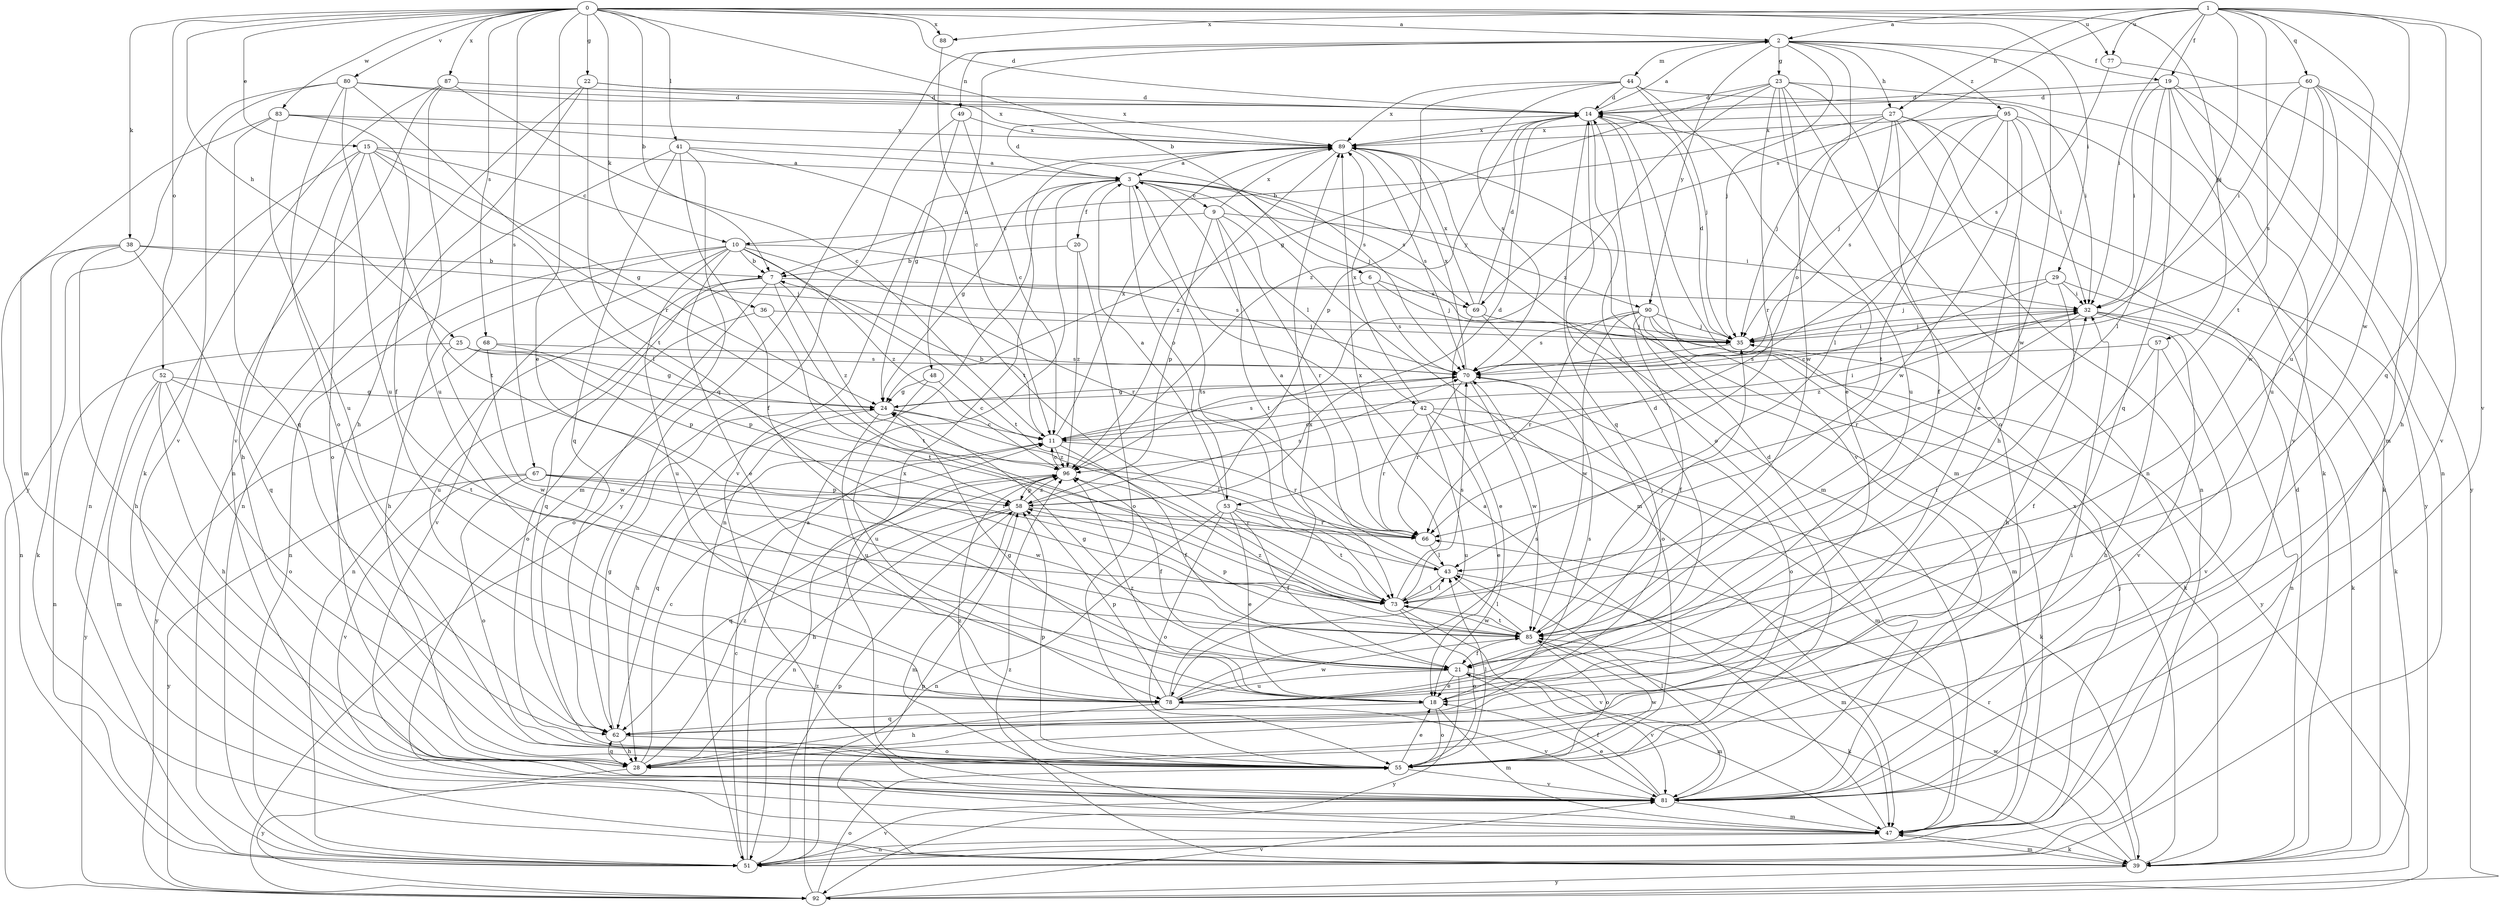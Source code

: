 strict digraph  {
0;
1;
2;
3;
6;
7;
9;
10;
11;
14;
15;
18;
19;
20;
21;
22;
23;
24;
25;
27;
28;
29;
32;
35;
36;
38;
39;
41;
42;
43;
44;
47;
48;
49;
51;
52;
53;
55;
57;
58;
60;
62;
66;
67;
68;
69;
70;
73;
77;
78;
80;
81;
83;
85;
87;
88;
89;
90;
92;
95;
96;
0 -> 2  [label=a];
0 -> 6  [label=b];
0 -> 7  [label=b];
0 -> 14  [label=d];
0 -> 15  [label=e];
0 -> 18  [label=e];
0 -> 22  [label=g];
0 -> 25  [label=h];
0 -> 29  [label=i];
0 -> 36  [label=k];
0 -> 38  [label=k];
0 -> 41  [label=l];
0 -> 52  [label=o];
0 -> 57  [label=p];
0 -> 67  [label=s];
0 -> 68  [label=s];
0 -> 77  [label=u];
0 -> 80  [label=v];
0 -> 83  [label=w];
0 -> 87  [label=x];
0 -> 88  [label=x];
1 -> 2  [label=a];
1 -> 19  [label=f];
1 -> 27  [label=h];
1 -> 32  [label=i];
1 -> 35  [label=j];
1 -> 60  [label=q];
1 -> 62  [label=q];
1 -> 69  [label=s];
1 -> 73  [label=t];
1 -> 77  [label=u];
1 -> 78  [label=u];
1 -> 81  [label=v];
1 -> 85  [label=w];
1 -> 88  [label=x];
2 -> 19  [label=f];
2 -> 23  [label=g];
2 -> 27  [label=h];
2 -> 35  [label=j];
2 -> 44  [label=m];
2 -> 48  [label=n];
2 -> 49  [label=n];
2 -> 53  [label=o];
2 -> 62  [label=q];
2 -> 85  [label=w];
2 -> 90  [label=y];
2 -> 95  [label=z];
3 -> 9  [label=c];
3 -> 14  [label=d];
3 -> 20  [label=f];
3 -> 24  [label=g];
3 -> 35  [label=j];
3 -> 47  [label=m];
3 -> 51  [label=n];
3 -> 53  [label=o];
3 -> 69  [label=s];
3 -> 73  [label=t];
3 -> 90  [label=y];
6 -> 35  [label=j];
6 -> 69  [label=s];
6 -> 70  [label=s];
6 -> 78  [label=u];
7 -> 32  [label=i];
7 -> 51  [label=n];
7 -> 55  [label=o];
7 -> 62  [label=q];
7 -> 73  [label=t];
7 -> 96  [label=z];
9 -> 10  [label=c];
9 -> 32  [label=i];
9 -> 42  [label=l];
9 -> 58  [label=p];
9 -> 66  [label=r];
9 -> 73  [label=t];
9 -> 89  [label=x];
10 -> 7  [label=b];
10 -> 18  [label=e];
10 -> 28  [label=h];
10 -> 51  [label=n];
10 -> 66  [label=r];
10 -> 70  [label=s];
10 -> 73  [label=t];
10 -> 78  [label=u];
10 -> 81  [label=v];
10 -> 96  [label=z];
11 -> 7  [label=b];
11 -> 21  [label=f];
11 -> 32  [label=i];
11 -> 62  [label=q];
11 -> 66  [label=r];
11 -> 70  [label=s];
11 -> 89  [label=x];
11 -> 96  [label=z];
14 -> 2  [label=a];
14 -> 47  [label=m];
14 -> 55  [label=o];
14 -> 58  [label=p];
14 -> 62  [label=q];
14 -> 81  [label=v];
14 -> 89  [label=x];
15 -> 3  [label=a];
15 -> 10  [label=c];
15 -> 24  [label=g];
15 -> 28  [label=h];
15 -> 43  [label=l];
15 -> 51  [label=n];
15 -> 55  [label=o];
15 -> 73  [label=t];
18 -> 24  [label=g];
18 -> 47  [label=m];
18 -> 55  [label=o];
18 -> 62  [label=q];
18 -> 70  [label=s];
18 -> 96  [label=z];
19 -> 14  [label=d];
19 -> 32  [label=i];
19 -> 43  [label=l];
19 -> 51  [label=n];
19 -> 62  [label=q];
19 -> 81  [label=v];
19 -> 92  [label=y];
20 -> 7  [label=b];
20 -> 55  [label=o];
20 -> 96  [label=z];
21 -> 18  [label=e];
21 -> 24  [label=g];
21 -> 32  [label=i];
21 -> 47  [label=m];
21 -> 78  [label=u];
21 -> 81  [label=v];
21 -> 92  [label=y];
22 -> 14  [label=d];
22 -> 28  [label=h];
22 -> 51  [label=n];
22 -> 73  [label=t];
22 -> 89  [label=x];
23 -> 14  [label=d];
23 -> 24  [label=g];
23 -> 39  [label=k];
23 -> 51  [label=n];
23 -> 55  [label=o];
23 -> 66  [label=r];
23 -> 78  [label=u];
23 -> 85  [label=w];
23 -> 96  [label=z];
24 -> 11  [label=c];
24 -> 28  [label=h];
24 -> 43  [label=l];
24 -> 70  [label=s];
24 -> 78  [label=u];
25 -> 24  [label=g];
25 -> 51  [label=n];
25 -> 58  [label=p];
25 -> 70  [label=s];
25 -> 85  [label=w];
27 -> 7  [label=b];
27 -> 21  [label=f];
27 -> 28  [label=h];
27 -> 35  [label=j];
27 -> 51  [label=n];
27 -> 70  [label=s];
27 -> 89  [label=x];
27 -> 92  [label=y];
28 -> 11  [label=c];
28 -> 62  [label=q];
28 -> 92  [label=y];
28 -> 96  [label=z];
29 -> 11  [label=c];
29 -> 28  [label=h];
29 -> 32  [label=i];
29 -> 35  [label=j];
29 -> 39  [label=k];
32 -> 35  [label=j];
32 -> 39  [label=k];
32 -> 51  [label=n];
32 -> 66  [label=r];
32 -> 81  [label=v];
32 -> 96  [label=z];
35 -> 14  [label=d];
35 -> 32  [label=i];
35 -> 70  [label=s];
36 -> 35  [label=j];
36 -> 55  [label=o];
36 -> 73  [label=t];
38 -> 7  [label=b];
38 -> 28  [label=h];
38 -> 35  [label=j];
38 -> 39  [label=k];
38 -> 51  [label=n];
38 -> 62  [label=q];
39 -> 14  [label=d];
39 -> 47  [label=m];
39 -> 58  [label=p];
39 -> 66  [label=r];
39 -> 85  [label=w];
39 -> 89  [label=x];
39 -> 92  [label=y];
39 -> 96  [label=z];
41 -> 3  [label=a];
41 -> 21  [label=f];
41 -> 47  [label=m];
41 -> 51  [label=n];
41 -> 62  [label=q];
41 -> 73  [label=t];
42 -> 11  [label=c];
42 -> 18  [label=e];
42 -> 39  [label=k];
42 -> 47  [label=m];
42 -> 66  [label=r];
42 -> 78  [label=u];
42 -> 89  [label=x];
43 -> 3  [label=a];
43 -> 47  [label=m];
43 -> 73  [label=t];
44 -> 14  [label=d];
44 -> 18  [label=e];
44 -> 32  [label=i];
44 -> 35  [label=j];
44 -> 70  [label=s];
44 -> 89  [label=x];
44 -> 96  [label=z];
47 -> 3  [label=a];
47 -> 35  [label=j];
47 -> 39  [label=k];
47 -> 51  [label=n];
48 -> 11  [label=c];
48 -> 24  [label=g];
48 -> 78  [label=u];
49 -> 11  [label=c];
49 -> 24  [label=g];
49 -> 89  [label=x];
49 -> 92  [label=y];
51 -> 3  [label=a];
51 -> 11  [label=c];
51 -> 58  [label=p];
51 -> 81  [label=v];
52 -> 24  [label=g];
52 -> 28  [label=h];
52 -> 47  [label=m];
52 -> 55  [label=o];
52 -> 73  [label=t];
52 -> 92  [label=y];
53 -> 3  [label=a];
53 -> 18  [label=e];
53 -> 21  [label=f];
53 -> 51  [label=n];
53 -> 55  [label=o];
53 -> 66  [label=r];
53 -> 73  [label=t];
55 -> 18  [label=e];
55 -> 43  [label=l];
55 -> 58  [label=p];
55 -> 81  [label=v];
55 -> 85  [label=w];
55 -> 96  [label=z];
57 -> 21  [label=f];
57 -> 28  [label=h];
57 -> 70  [label=s];
57 -> 81  [label=v];
58 -> 14  [label=d];
58 -> 28  [label=h];
58 -> 47  [label=m];
58 -> 62  [label=q];
58 -> 66  [label=r];
58 -> 70  [label=s];
58 -> 96  [label=z];
60 -> 14  [label=d];
60 -> 28  [label=h];
60 -> 32  [label=i];
60 -> 70  [label=s];
60 -> 78  [label=u];
60 -> 81  [label=v];
60 -> 85  [label=w];
62 -> 24  [label=g];
62 -> 28  [label=h];
62 -> 55  [label=o];
66 -> 43  [label=l];
67 -> 55  [label=o];
67 -> 58  [label=p];
67 -> 66  [label=r];
67 -> 81  [label=v];
67 -> 85  [label=w];
67 -> 92  [label=y];
68 -> 58  [label=p];
68 -> 70  [label=s];
68 -> 85  [label=w];
68 -> 92  [label=y];
69 -> 14  [label=d];
69 -> 18  [label=e];
69 -> 35  [label=j];
69 -> 55  [label=o];
69 -> 89  [label=x];
70 -> 24  [label=g];
70 -> 55  [label=o];
70 -> 66  [label=r];
70 -> 85  [label=w];
70 -> 89  [label=x];
73 -> 43  [label=l];
73 -> 55  [label=o];
73 -> 70  [label=s];
73 -> 81  [label=v];
73 -> 85  [label=w];
73 -> 89  [label=x];
77 -> 47  [label=m];
77 -> 70  [label=s];
78 -> 14  [label=d];
78 -> 28  [label=h];
78 -> 58  [label=p];
78 -> 70  [label=s];
78 -> 81  [label=v];
78 -> 85  [label=w];
78 -> 89  [label=x];
80 -> 14  [label=d];
80 -> 55  [label=o];
80 -> 66  [label=r];
80 -> 78  [label=u];
80 -> 81  [label=v];
80 -> 89  [label=x];
80 -> 92  [label=y];
81 -> 14  [label=d];
81 -> 18  [label=e];
81 -> 21  [label=f];
81 -> 32  [label=i];
81 -> 43  [label=l];
81 -> 47  [label=m];
81 -> 89  [label=x];
83 -> 21  [label=f];
83 -> 47  [label=m];
83 -> 62  [label=q];
83 -> 70  [label=s];
83 -> 78  [label=u];
83 -> 89  [label=x];
85 -> 21  [label=f];
85 -> 35  [label=j];
85 -> 39  [label=k];
85 -> 43  [label=l];
85 -> 55  [label=o];
85 -> 58  [label=p];
85 -> 73  [label=t];
85 -> 96  [label=z];
87 -> 11  [label=c];
87 -> 14  [label=d];
87 -> 39  [label=k];
87 -> 78  [label=u];
87 -> 81  [label=v];
88 -> 11  [label=c];
89 -> 3  [label=a];
89 -> 47  [label=m];
89 -> 70  [label=s];
89 -> 81  [label=v];
89 -> 96  [label=z];
90 -> 21  [label=f];
90 -> 35  [label=j];
90 -> 39  [label=k];
90 -> 47  [label=m];
90 -> 66  [label=r];
90 -> 70  [label=s];
90 -> 85  [label=w];
90 -> 92  [label=y];
92 -> 55  [label=o];
92 -> 81  [label=v];
92 -> 96  [label=z];
95 -> 18  [label=e];
95 -> 32  [label=i];
95 -> 35  [label=j];
95 -> 39  [label=k];
95 -> 43  [label=l];
95 -> 73  [label=t];
95 -> 85  [label=w];
95 -> 89  [label=x];
96 -> 11  [label=c];
96 -> 21  [label=f];
96 -> 51  [label=n];
96 -> 58  [label=p];
}
